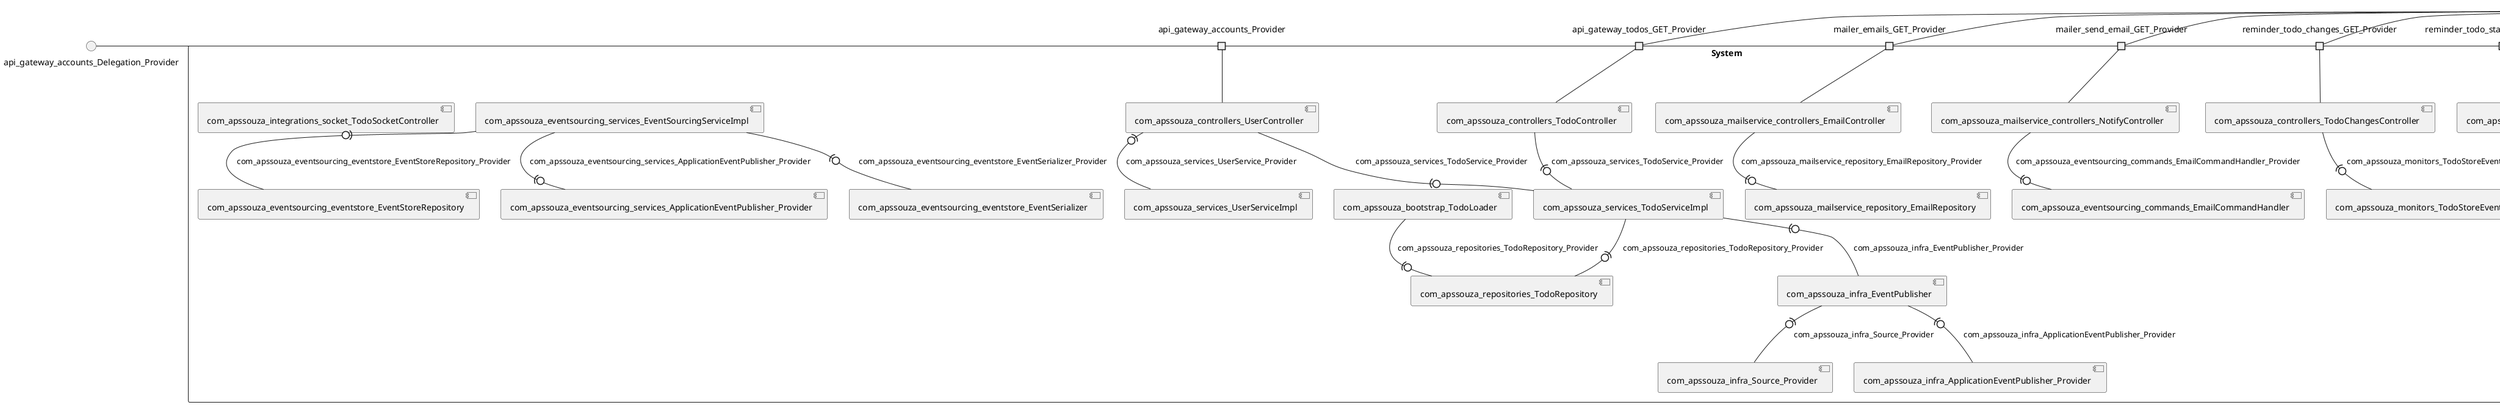 @startuml
skinparam fixCircleLabelOverlapping true
skinparam componentStyle uml2
() api_gateway_accounts_Delegation_Provider
() api_gateway_todos_GET_Delegation_Provider
() mailer_emails_GET_Delegation_Provider
() mailer_send_email_GET_Delegation_Provider
() reminder_todo_changes_GET_Delegation_Provider
() reminder_todo_statistics_GET_Delegation_Provider
() reminder_todos_Delegation_Provider
() user_accounts_GET_2_Delegation_Provider
() user_accounts_GET_Delegation_Provider
() user_accounts_POST_Delegation_Provider
() user_accounts_search_GET_Delegation_Provider
rectangle System {
[TodoController] [[apssouza22-java-microservice.repository#_mb6qezfmEe-Ro6Jq7l0Zpw]]
[UserClient] [[apssouza22-java-microservice.repository#_mb6qezfmEe-Ro6Jq7l0Zpw]]
[com_apssouza_bootstrap_TodoLoader] [[apssouza22-java-microservice.repository#_mb6qezfmEe-Ro6Jq7l0Zpw]]
[com_apssouza_bootstrap_UserLoader] [[apssouza22-java-microservice.repository#_mb6qezfmEe-Ro6Jq7l0Zpw]]
[com_apssouza_clients_UserClient] [[apssouza22-java-microservice.repository#_mb6qezfmEe-Ro6Jq7l0Zpw]]
[com_apssouza_controllers_AccountController] [[apssouza22-java-microservice.repository#_mb6qezfmEe-Ro6Jq7l0Zpw]]
[com_apssouza_controllers_TodoChangesController] [[apssouza22-java-microservice.repository#_mb6qezfmEe-Ro6Jq7l0Zpw]]
[com_apssouza_controllers_TodoController] [[apssouza22-java-microservice.repository#_mb6qezfmEe-Ro6Jq7l0Zpw]]
[com_apssouza_controllers_TodoServiceStatisticsController] [[apssouza22-java-microservice.repository#_mb6qezfmEe-Ro6Jq7l0Zpw]]
[com_apssouza_controllers_UserController] [[apssouza22-java-microservice.repository#_mb6qezfmEe-Ro6Jq7l0Zpw]]
[com_apssouza_eventsourcing_commands_EmailCommandHandler] [[apssouza22-java-microservice.repository#_mb6qezfmEe-Ro6Jq7l0Zpw]]
[com_apssouza_eventsourcing_eventstore_EventSerializer] [[apssouza22-java-microservice.repository#_mb6qezfmEe-Ro6Jq7l0Zpw]]
[com_apssouza_eventsourcing_eventstore_EventStoreRepository] [[apssouza22-java-microservice.repository#_mb6qezfmEe-Ro6Jq7l0Zpw]]
[com_apssouza_eventsourcing_services_ApplicationEventPublisher_Provider] [[apssouza22-java-microservice.repository#_mb6qezfmEe-Ro6Jq7l0Zpw]]
[com_apssouza_eventsourcing_services_EventSourcingServiceImpl] [[apssouza22-java-microservice.repository#_mb6qezfmEe-Ro6Jq7l0Zpw]]
[com_apssouza_infra_ApplicationEventPublisher_Provider] [[apssouza22-java-microservice.repository#_mb6qezfmEe-Ro6Jq7l0Zpw]]
[com_apssouza_infra_EventPublisher] [[apssouza22-java-microservice.repository#_mb6qezfmEe-Ro6Jq7l0Zpw]]
[com_apssouza_infra_Source_Provider] [[apssouza22-java-microservice.repository#_mb6qezfmEe-Ro6Jq7l0Zpw]]
[com_apssouza_integrations_socket_TodoSocketController] [[apssouza22-java-microservice.repository#_mb6qezfmEe-Ro6Jq7l0Zpw]]
[com_apssouza_mailservice_controllers_EmailController] [[apssouza22-java-microservice.repository#_mb6qezfmEe-Ro6Jq7l0Zpw]]
[com_apssouza_mailservice_controllers_NotifyController] [[apssouza22-java-microservice.repository#_mb6qezfmEe-Ro6Jq7l0Zpw]]
[com_apssouza_mailservice_repository_EmailRepository] [[apssouza22-java-microservice.repository#_mb6qezfmEe-Ro6Jq7l0Zpw]]
[com_apssouza_monitors_TodoServiceMethodInvokedStore] [[apssouza22-java-microservice.repository#_mb6qezfmEe-Ro6Jq7l0Zpw]]
[com_apssouza_monitors_TodoStoreEventChanges] [[apssouza22-java-microservice.repository#_mb6qezfmEe-Ro6Jq7l0Zpw]]
[com_apssouza_repositories_AccountRepository] [[apssouza22-java-microservice.repository#_mb6qezfmEe-Ro6Jq7l0Zpw]]
[com_apssouza_repositories_TodoRepository] [[apssouza22-java-microservice.repository#_mb6qezfmEe-Ro6Jq7l0Zpw]]
[com_apssouza_services_AccountServiceImpl] [[apssouza22-java-microservice.repository#_mb6qezfmEe-Ro6Jq7l0Zpw]]
[com_apssouza_services_TodoServiceImpl] [[apssouza22-java-microservice.repository#_mb6qezfmEe-Ro6Jq7l0Zpw]]
[com_apssouza_services_UserServiceImpl] [[apssouza22-java-microservice.repository#_mb6qezfmEe-Ro6Jq7l0Zpw]]
[user_users_Provider] [[apssouza22-java-microservice.repository#_mb6qezfmEe-Ro6Jq7l0Zpw]]
port api_gateway_accounts_Provider
api_gateway_accounts_Delegation_Provider - api_gateway_accounts_Provider
api_gateway_accounts_Provider - [com_apssouza_controllers_UserController]
port api_gateway_todos_GET_Provider
api_gateway_todos_GET_Delegation_Provider - api_gateway_todos_GET_Provider
api_gateway_todos_GET_Provider - [com_apssouza_controllers_TodoController]
[com_apssouza_mailservice_controllers_NotifyController] -(0- [com_apssouza_eventsourcing_commands_EmailCommandHandler] : com_apssouza_eventsourcing_commands_EmailCommandHandler_Provider
[com_apssouza_eventsourcing_services_EventSourcingServiceImpl] -(0- [com_apssouza_eventsourcing_eventstore_EventSerializer] : com_apssouza_eventsourcing_eventstore_EventSerializer_Provider
[com_apssouza_eventsourcing_services_EventSourcingServiceImpl] -(0- [com_apssouza_eventsourcing_eventstore_EventStoreRepository] : com_apssouza_eventsourcing_eventstore_EventStoreRepository_Provider
[com_apssouza_eventsourcing_services_EventSourcingServiceImpl] -(0- [com_apssouza_eventsourcing_services_ApplicationEventPublisher_Provider] : com_apssouza_eventsourcing_services_ApplicationEventPublisher_Provider
[com_apssouza_infra_EventPublisher] -(0- [com_apssouza_infra_ApplicationEventPublisher_Provider] : com_apssouza_infra_ApplicationEventPublisher_Provider
[com_apssouza_services_TodoServiceImpl] -(0- [com_apssouza_infra_EventPublisher] : com_apssouza_infra_EventPublisher_Provider
[com_apssouza_infra_EventPublisher] -(0- [com_apssouza_infra_Source_Provider] : com_apssouza_infra_Source_Provider
[com_apssouza_mailservice_controllers_EmailController] -(0- [com_apssouza_mailservice_repository_EmailRepository] : com_apssouza_mailservice_repository_EmailRepository_Provider
[com_apssouza_controllers_TodoServiceStatisticsController] -(0- [com_apssouza_monitors_TodoServiceMethodInvokedStore] : com_apssouza_monitors_TodoServiceMethodInvokedStore_Provider
[com_apssouza_controllers_TodoChangesController] -(0- [com_apssouza_monitors_TodoStoreEventChanges] : com_apssouza_monitors_TodoStoreEventChanges_Provider
[com_apssouza_bootstrap_UserLoader] -(0- [com_apssouza_repositories_AccountRepository] : com_apssouza_repositories_AccountRepository_Provider
[com_apssouza_services_AccountServiceImpl] -(0- [com_apssouza_repositories_AccountRepository] : com_apssouza_repositories_AccountRepository_Provider
[com_apssouza_services_TodoServiceImpl] -(0- [com_apssouza_repositories_TodoRepository] : com_apssouza_repositories_TodoRepository_Provider
[com_apssouza_bootstrap_TodoLoader] -(0- [com_apssouza_repositories_TodoRepository] : com_apssouza_repositories_TodoRepository_Provider
[com_apssouza_controllers_AccountController] -(0- [com_apssouza_services_AccountServiceImpl] : com_apssouza_services_AccountService_Provider
[com_apssouza_controllers_TodoController] -(0- [com_apssouza_services_TodoServiceImpl] : com_apssouza_services_TodoService_Provider
[com_apssouza_controllers_UserController] -(0- [com_apssouza_services_TodoServiceImpl] : com_apssouza_services_TodoService_Provider
[com_apssouza_controllers_UserController] -(0- [com_apssouza_services_UserServiceImpl] : com_apssouza_services_UserService_Provider
port mailer_emails_GET_Provider
mailer_emails_GET_Delegation_Provider - mailer_emails_GET_Provider
mailer_emails_GET_Provider - [com_apssouza_mailservice_controllers_EmailController]
port mailer_send_email_GET_Provider
mailer_send_email_GET_Delegation_Provider - mailer_send_email_GET_Provider
mailer_send_email_GET_Provider - [com_apssouza_mailservice_controllers_NotifyController]
port reminder_todo_changes_GET_Provider
reminder_todo_changes_GET_Delegation_Provider - reminder_todo_changes_GET_Provider
reminder_todo_changes_GET_Provider - [com_apssouza_controllers_TodoChangesController]
port reminder_todo_statistics_GET_Provider
reminder_todo_statistics_GET_Delegation_Provider - reminder_todo_statistics_GET_Provider
reminder_todo_statistics_GET_Provider - [com_apssouza_controllers_TodoServiceStatisticsController]
port reminder_todos_Provider
reminder_todos_Delegation_Provider - reminder_todos_Provider
reminder_todos_Provider - [TodoController]
port user_accounts_GET_2_Provider
user_accounts_GET_2_Delegation_Provider - user_accounts_GET_2_Provider
user_accounts_GET_2_Provider - [com_apssouza_controllers_AccountController]
port user_accounts_GET_Provider
user_accounts_GET_Delegation_Provider - user_accounts_GET_Provider
user_accounts_GET_Provider - [com_apssouza_controllers_AccountController]
port user_accounts_POST_Provider
user_accounts_POST_Delegation_Provider - user_accounts_POST_Provider
user_accounts_POST_Provider - [com_apssouza_controllers_AccountController]
[com_apssouza_clients_UserClient] -(0- [com_apssouza_controllers_AccountController] : user_accounts_PUT_Provider
[UserClient] -(0- [com_apssouza_controllers_AccountController] : user_accounts_PUT_Provider
port user_accounts_search_GET_Provider
user_accounts_search_GET_Delegation_Provider - user_accounts_search_GET_Provider
user_accounts_search_GET_Provider - [com_apssouza_controllers_AccountController]
[UserClient] -(0- [user_users_Provider] : user_users_Provider
}

@enduml
